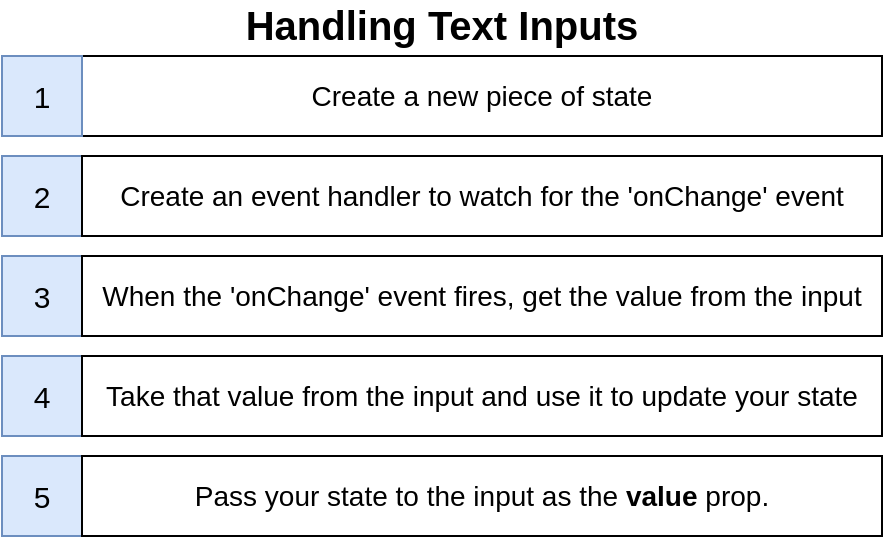 <mxfile version="13.3.7" type="device" pages="4"><diagram id="dOGZXRy4iwGWjetEPdUx" name="01 - disc"><mxGraphModel dx="699" dy="387" grid="1" gridSize="10" guides="1" tooltips="1" connect="1" arrows="1" fold="1" page="1" pageScale="1" pageWidth="1920" pageHeight="1200" math="0" shadow="0"><root><mxCell id="0"/><mxCell id="1" parent="0"/><mxCell id="B8dqZToUROCLPptVk7Dr-17" value="Create a new piece of state" style="rounded=0;whiteSpace=wrap;html=1;shadow=0;strokeColor=#000000;fontSize=14;align=center;" vertex="1" parent="1"><mxGeometry x="750" y="406" width="400" height="40" as="geometry"/></mxCell><mxCell id="B8dqZToUROCLPptVk7Dr-18" value="1" style="rounded=0;whiteSpace=wrap;html=1;shadow=0;strokeColor=#6c8ebf;fontSize=15;align=center;fillColor=#dae8fc;" vertex="1" parent="1"><mxGeometry x="710" y="406" width="40" height="40" as="geometry"/></mxCell><mxCell id="B8dqZToUROCLPptVk7Dr-19" value="2" style="rounded=0;whiteSpace=wrap;html=1;shadow=0;strokeColor=#6c8ebf;fontSize=15;align=center;fillColor=#dae8fc;" vertex="1" parent="1"><mxGeometry x="710" y="456" width="40" height="40" as="geometry"/></mxCell><mxCell id="B8dqZToUROCLPptVk7Dr-20" value="Create an event handler to watch for the 'onChange' event" style="rounded=0;whiteSpace=wrap;html=1;shadow=0;strokeColor=#000000;fontSize=14;align=center;" vertex="1" parent="1"><mxGeometry x="750" y="456" width="400" height="40" as="geometry"/></mxCell><mxCell id="B8dqZToUROCLPptVk7Dr-21" value="3" style="rounded=0;whiteSpace=wrap;html=1;shadow=0;strokeColor=#6c8ebf;fontSize=15;align=center;fillColor=#dae8fc;" vertex="1" parent="1"><mxGeometry x="710" y="506" width="40" height="40" as="geometry"/></mxCell><mxCell id="B8dqZToUROCLPptVk7Dr-22" value="Handling Text Inputs" style="text;html=1;strokeColor=none;fillColor=none;align=center;verticalAlign=middle;whiteSpace=wrap;rounded=0;shadow=0;fontSize=20;fontStyle=1" vertex="1" parent="1"><mxGeometry x="760" y="380" width="340" height="20" as="geometry"/></mxCell><mxCell id="B8dqZToUROCLPptVk7Dr-23" value="When the 'onChange' event fires, get the value from the input" style="rounded=0;whiteSpace=wrap;html=1;shadow=0;strokeColor=#000000;fontSize=14;align=center;" vertex="1" parent="1"><mxGeometry x="750" y="506" width="400" height="40" as="geometry"/></mxCell><mxCell id="B8dqZToUROCLPptVk7Dr-24" value="5" style="rounded=0;whiteSpace=wrap;html=1;shadow=0;strokeColor=#6c8ebf;fontSize=15;align=center;fillColor=#dae8fc;" vertex="1" parent="1"><mxGeometry x="710" y="606" width="40" height="40" as="geometry"/></mxCell><mxCell id="B8dqZToUROCLPptVk7Dr-25" value="Pass your state to the input as the &lt;b&gt;value&lt;/b&gt; prop." style="rounded=0;whiteSpace=wrap;html=1;shadow=0;strokeColor=#000000;fontSize=14;align=center;" vertex="1" parent="1"><mxGeometry x="750" y="606" width="400" height="40" as="geometry"/></mxCell><mxCell id="B8dqZToUROCLPptVk7Dr-26" value="4" style="rounded=0;whiteSpace=wrap;html=1;shadow=0;strokeColor=#6c8ebf;fontSize=15;align=center;fillColor=#dae8fc;" vertex="1" parent="1"><mxGeometry x="710" y="556" width="40" height="40" as="geometry"/></mxCell><mxCell id="B8dqZToUROCLPptVk7Dr-27" value="Take that value from the input and use it to update your state" style="rounded=0;whiteSpace=wrap;html=1;shadow=0;strokeColor=#000000;fontSize=14;align=center;" vertex="1" parent="1"><mxGeometry x="750" y="556" width="400" height="40" as="geometry"/></mxCell></root></mxGraphModel></diagram><diagram id="R72DXBZ3xhVHfbs7t7bi" name="04 why"><mxGraphModel dx="599" dy="332" grid="1" gridSize="10" guides="1" tooltips="1" connect="1" arrows="1" fold="1" page="1" pageScale="1" pageWidth="1920" pageHeight="1200" math="0" shadow="0"><root><mxCell id="PtjQre9JnqTVvAZ6zn7I-0"/><mxCell id="PtjQre9JnqTVvAZ6zn7I-1" parent="PtjQre9JnqTVvAZ6zn7I-0"/><mxCell id="PtjQre9JnqTVvAZ6zn7I-2" value="Why??" style="rounded=0;whiteSpace=wrap;html=1;shadow=1;fontSize=21;align=center;fillColor=#f8cecc;strokeColor=#b85450;fontStyle=1" vertex="1" parent="PtjQre9JnqTVvAZ6zn7I-1"><mxGeometry x="810" y="400" width="280" height="50" as="geometry"/></mxCell><mxCell id="PtjQre9JnqTVvAZ6zn7I-3" value="&lt;b&gt;So we can manage the text in the input using the state system&lt;/b&gt;" style="rounded=0;whiteSpace=wrap;html=1;shadow=0;fontSize=13;align=center;fillColor=#dae8fc;strokeColor=#6c8ebf;" vertex="1" parent="PtjQre9JnqTVvAZ6zn7I-1"><mxGeometry x="785" y="460" width="330" height="50" as="geometry"/></mxCell><mxCell id="PtjQre9JnqTVvAZ6zn7I-4" value="&lt;b&gt;Need to know what the search term is?&lt;/b&gt;&lt;br&gt;Reference the 'term' variable" style="rounded=0;whiteSpace=wrap;html=1;shadow=0;fontSize=13;align=center;fillColor=#dae8fc;strokeColor=#6c8ebf;" vertex="1" parent="PtjQre9JnqTVvAZ6zn7I-1"><mxGeometry x="785" y="520" width="325" height="50" as="geometry"/></mxCell><mxCell id="PtjQre9JnqTVvAZ6zn7I-5" value="&lt;b&gt;Need to change the search term?&lt;/b&gt;&lt;br&gt;Call 'setTerm('laksjdlakjsdf')'" style="rounded=0;whiteSpace=wrap;html=1;shadow=0;fontSize=13;align=center;fillColor=#dae8fc;strokeColor=#6c8ebf;" vertex="1" parent="PtjQre9JnqTVvAZ6zn7I-1"><mxGeometry x="785" y="580" width="330" height="50" as="geometry"/></mxCell><mxCell id="PtjQre9JnqTVvAZ6zn7I-6" value="&lt;b&gt;Inputs managed in this style are called &lt;br&gt;&quot;controlled inputs&quot;&lt;/b&gt;" style="rounded=0;whiteSpace=wrap;html=1;shadow=0;fontSize=13;align=center;fillColor=#dae8fc;strokeColor=#6c8ebf;" vertex="1" parent="PtjQre9JnqTVvAZ6zn7I-1"><mxGeometry x="785" y="640" width="330" height="50" as="geometry"/></mxCell></root></mxGraphModel></diagram><diagram id="w2GXJcVSK6vMp22qF92n" name="02 - q"><mxGraphModel dx="599" dy="332" grid="1" gridSize="10" guides="1" tooltips="1" connect="1" arrows="1" fold="1" page="1" pageScale="1" pageWidth="1920" pageHeight="1200" math="0" shadow="0"><root><mxCell id="RJBzkfji2v6Z32UHGaFb-0"/><mxCell id="RJBzkfji2v6Z32UHGaFb-1" parent="RJBzkfji2v6Z32UHGaFb-0"/><mxCell id="frlxB8SJUUlzNgnM2_T9-0" value="Communicate from &lt;br&gt;Child &lt;b&gt;up&lt;/b&gt;&amp;nbsp;to Parent" style="rounded=0;whiteSpace=wrap;html=1;fontSize=12;align=center;fillColor=#e1d5e7;strokeColor=#9673a6;" vertex="1" parent="RJBzkfji2v6Z32UHGaFb-1"><mxGeometry x="1090" y="420" width="150" height="44" as="geometry"/></mxCell><mxCell id="frlxB8SJUUlzNgnM2_T9-1" value="App&lt;br&gt;&lt;br&gt;" style="rounded=0;whiteSpace=wrap;html=1;fontSize=18;align=center;fillColor=#f5f5f5;strokeColor=#666666;fontColor=#333333;" vertex="1" parent="RJBzkfji2v6Z32UHGaFb-1"><mxGeometry x="820" y="420" width="250" height="60" as="geometry"/></mxCell><mxCell id="frlxB8SJUUlzNgnM2_T9-2" value="&lt;br&gt;SearchBar" style="rounded=0;whiteSpace=wrap;html=1;fontSize=18;align=center;fillColor=#f5f5f5;strokeColor=#666666;fontColor=#333333;" vertex="1" parent="RJBzkfji2v6Z32UHGaFb-1"><mxGeometry x="820" y="570" width="250" height="60" as="geometry"/></mxCell><mxCell id="frlxB8SJUUlzNgnM2_T9-3" value="props" style="rounded=0;whiteSpace=wrap;html=1;fillColor=#dae8fc;strokeColor=#6c8ebf;fontStyle=0;fontSize=8;" vertex="1" parent="RJBzkfji2v6Z32UHGaFb-1"><mxGeometry x="831.5" y="504" width="80" height="12" as="geometry"/></mxCell><mxCell id="frlxB8SJUUlzNgnM2_T9-4" value="key" style="rounded=0;whiteSpace=wrap;html=1;fillColor=#f5f5f5;strokeColor=#666666;fontStyle=2;fontSize=4;fontColor=#333333;" vertex="1" parent="RJBzkfji2v6Z32UHGaFb-1"><mxGeometry x="831.5" y="516" width="40" height="8" as="geometry"/></mxCell><mxCell id="frlxB8SJUUlzNgnM2_T9-5" value="value" style="rounded=0;whiteSpace=wrap;html=1;fillColor=#f5f5f5;strokeColor=#666666;fontStyle=2;fontSize=4;fontColor=#333333;" vertex="1" parent="RJBzkfji2v6Z32UHGaFb-1"><mxGeometry x="871.5" y="516" width="40" height="8" as="geometry"/></mxCell><mxCell id="frlxB8SJUUlzNgnM2_T9-6" value="&lt;span style=&quot;font-style: normal ; font-size: 8px&quot;&gt;onSubmit&lt;/span&gt;" style="rounded=0;whiteSpace=wrap;html=1;fontStyle=2;fontSize=8;" vertex="1" parent="RJBzkfji2v6Z32UHGaFb-1"><mxGeometry x="831.5" y="524" width="40" height="12" as="geometry"/></mxCell><mxCell id="frlxB8SJUUlzNgnM2_T9-7" value="&lt;b&gt;Treat it like a normal event!&lt;/b&gt;" style="rounded=0;whiteSpace=wrap;html=1;fontSize=12;align=center;fillColor=#e1d5e7;strokeColor=#9673a6;" vertex="1" parent="RJBzkfji2v6Z32UHGaFb-1"><mxGeometry x="1090" y="472" width="150" height="44" as="geometry"/></mxCell><mxCell id="frlxB8SJUUlzNgnM2_T9-8" value="Pass an event handler down.&amp;nbsp;" style="rounded=0;whiteSpace=wrap;html=1;fontSize=12;align=center;fillColor=#e1d5e7;strokeColor=#9673a6;" vertex="1" parent="RJBzkfji2v6Z32UHGaFb-1"><mxGeometry x="1090" y="522" width="150" height="44" as="geometry"/></mxCell><mxCell id="frlxB8SJUUlzNgnM2_T9-9" style="edgeStyle=orthogonalEdgeStyle;rounded=0;orthogonalLoop=1;jettySize=auto;html=1;exitX=0.25;exitY=1;exitDx=0;exitDy=0;entryX=0.25;entryY=0;entryDx=0;entryDy=0;strokeWidth=3;fontSize=7;" edge="1" parent="RJBzkfji2v6Z32UHGaFb-1"><mxGeometry relative="1" as="geometry"><mxPoint x="830" y="480" as="sourcePoint"/><mxPoint x="830" y="570" as="targetPoint"/></mxGeometry></mxCell><mxCell id="frlxB8SJUUlzNgnM2_T9-10" value="&lt;i&gt;later....&lt;/i&gt;" style="text;html=1;strokeColor=none;fillColor=none;align=center;verticalAlign=middle;whiteSpace=wrap;rounded=0;fontSize=12;" vertex="1" parent="RJBzkfji2v6Z32UHGaFb-1"><mxGeometry x="932" y="506" width="40" height="20" as="geometry"/></mxCell><mxCell id="frlxB8SJUUlzNgnM2_T9-11" style="edgeStyle=orthogonalEdgeStyle;rounded=0;orthogonalLoop=1;jettySize=auto;html=1;exitX=0.25;exitY=0;exitDx=0;exitDy=0;entryX=0.69;entryY=1.025;entryDx=0;entryDy=0;entryPerimeter=0;strokeWidth=3;fontSize=9;" edge="1" parent="RJBzkfji2v6Z32UHGaFb-1" source="frlxB8SJUUlzNgnM2_T9-12"><mxGeometry relative="1" as="geometry"><mxPoint x="1002.5" y="481.5" as="targetPoint"/></mxGeometry></mxCell><mxCell id="frlxB8SJUUlzNgnM2_T9-12" value="User submits form!&lt;br&gt;Call onSubmit with the current term" style="rounded=0;whiteSpace=wrap;html=1;fontSize=7;align=center;fillColor=#d5e8d4;strokeColor=#82b366;fontStyle=2" vertex="1" parent="RJBzkfji2v6Z32UHGaFb-1"><mxGeometry x="980" y="540.08" width="90" height="29.92" as="geometry"/></mxCell><mxCell id="frlxB8SJUUlzNgnM2_T9-13" value="handleSubmit" style="rounded=0;whiteSpace=wrap;html=1;fontSize=7;align=center;fillColor=#ffe6cc;strokeColor=#d79b00;fontStyle=0" vertex="1" parent="RJBzkfji2v6Z32UHGaFb-1"><mxGeometry x="905" y="458.08" width="67" height="13.92" as="geometry"/></mxCell><mxCell id="frlxB8SJUUlzNgnM2_T9-14" value="'cars'" style="rounded=0;whiteSpace=wrap;html=1;fontSize=7;align=center;fillColor=#d5e8d4;strokeColor=#82b366;fontStyle=0" vertex="1" parent="RJBzkfji2v6Z32UHGaFb-1"><mxGeometry x="972" y="458.08" width="28.5" height="13.92" as="geometry"/></mxCell><mxCell id="frlxB8SJUUlzNgnM2_T9-15" value="Call handler when something interesting happens" style="rounded=0;whiteSpace=wrap;html=1;fontSize=12;align=center;fillColor=#e1d5e7;strokeColor=#9673a6;" vertex="1" parent="RJBzkfji2v6Z32UHGaFb-1"><mxGeometry x="1090" y="576" width="150" height="44" as="geometry"/></mxCell></root></mxGraphModel></diagram><diagram id="fRJXG3t1HxvFTYTO-5ZE" name="03 - keys"><mxGraphModel dx="555" dy="308" grid="1" gridSize="10" guides="1" tooltips="1" connect="1" arrows="1" fold="1" page="1" pageScale="1" pageWidth="1920" pageHeight="1200" math="0" shadow="0"><root><mxCell id="I4YaYFlrPkAacGE15aDP-0"/><mxCell id="I4YaYFlrPkAacGE15aDP-1" parent="I4YaYFlrPkAacGE15aDP-0"/><mxCell id="v_SsZ7AU0B5O60jXxQ1b-0" value="Requirements for Keys" style="text;html=1;strokeColor=none;fillColor=none;align=center;verticalAlign=middle;whiteSpace=wrap;rounded=0;fontSize=15;fontStyle=1" parent="I4YaYFlrPkAacGE15aDP-1" vertex="1"><mxGeometry x="1170" y="415" width="190" height="20" as="geometry"/></mxCell><mxCell id="v_SsZ7AU0B5O60jXxQ1b-1" value="&lt;span&gt;Use whenever we have a list of elements &lt;br&gt;&lt;b&gt;(so every time we do a 'map')&lt;/b&gt;&lt;br&gt;&lt;/span&gt;" style="rounded=0;whiteSpace=wrap;html=1;fontSize=12;fillColor=#f5f5f5;strokeColor=#666666;fontColor=#333333;fontStyle=0" parent="I4YaYFlrPkAacGE15aDP-1" vertex="1"><mxGeometry x="1120" y="437" width="300" height="40" as="geometry"/></mxCell><mxCell id="v_SsZ7AU0B5O60jXxQ1b-2" value="&lt;span&gt;Must be a string or number&lt;br&gt;&lt;/span&gt;" style="rounded=0;whiteSpace=wrap;html=1;fontSize=12;fillColor=#f5f5f5;strokeColor=#666666;fontColor=#333333;fontStyle=0" parent="I4YaYFlrPkAacGE15aDP-1" vertex="1"><mxGeometry x="1120" y="534" width="300" height="40" as="geometry"/></mxCell><mxCell id="v_SsZ7AU0B5O60jXxQ1b-3" value="Should be unique &lt;i&gt;for this list&lt;/i&gt;" style="rounded=0;whiteSpace=wrap;html=1;fontSize=12;fillColor=#f5f5f5;strokeColor=#666666;fontColor=#333333;fontStyle=0" parent="I4YaYFlrPkAacGE15aDP-1" vertex="1"><mxGeometry x="1120" y="582" width="300" height="40" as="geometry"/></mxCell><mxCell id="v_SsZ7AU0B5O60jXxQ1b-4" value="Should be consistent across rerenders" style="rounded=0;whiteSpace=wrap;html=1;fontSize=12;fillColor=#f5f5f5;strokeColor=#666666;fontColor=#333333;fontStyle=0" parent="I4YaYFlrPkAacGE15aDP-1" vertex="1"><mxGeometry x="1120" y="630" width="300" height="40" as="geometry"/></mxCell><mxCell id="v_SsZ7AU0B5O60jXxQ1b-5" value="&lt;span&gt;Add the key to the top-most JSX element in the list&lt;br&gt;&lt;/span&gt;" style="rounded=0;whiteSpace=wrap;html=1;fontSize=12;fillColor=#f5f5f5;strokeColor=#666666;fontColor=#333333;fontStyle=0" parent="I4YaYFlrPkAacGE15aDP-1" vertex="1"><mxGeometry x="1120" y="490" width="300" height="40" as="geometry"/></mxCell></root></mxGraphModel></diagram></mxfile>